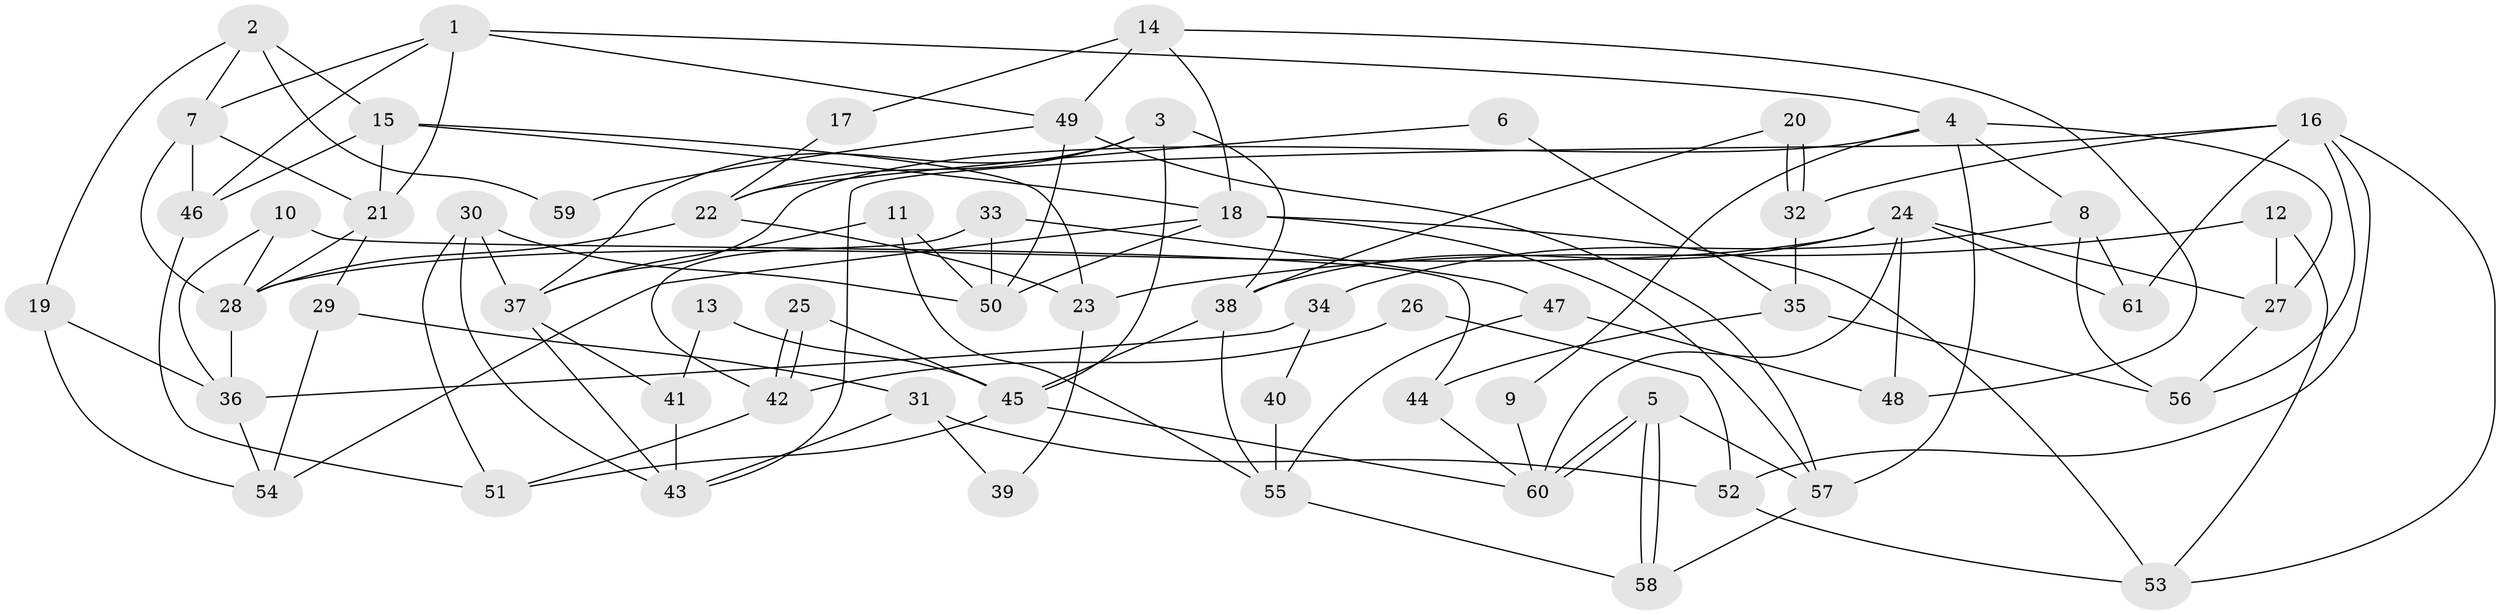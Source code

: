 // Generated by graph-tools (version 1.1) at 2025/15/03/09/25 04:15:07]
// undirected, 61 vertices, 122 edges
graph export_dot {
graph [start="1"]
  node [color=gray90,style=filled];
  1;
  2;
  3;
  4;
  5;
  6;
  7;
  8;
  9;
  10;
  11;
  12;
  13;
  14;
  15;
  16;
  17;
  18;
  19;
  20;
  21;
  22;
  23;
  24;
  25;
  26;
  27;
  28;
  29;
  30;
  31;
  32;
  33;
  34;
  35;
  36;
  37;
  38;
  39;
  40;
  41;
  42;
  43;
  44;
  45;
  46;
  47;
  48;
  49;
  50;
  51;
  52;
  53;
  54;
  55;
  56;
  57;
  58;
  59;
  60;
  61;
  1 -- 21;
  1 -- 46;
  1 -- 4;
  1 -- 7;
  1 -- 49;
  2 -- 7;
  2 -- 15;
  2 -- 19;
  2 -- 59;
  3 -- 37;
  3 -- 45;
  3 -- 22;
  3 -- 38;
  4 -- 37;
  4 -- 8;
  4 -- 9;
  4 -- 27;
  4 -- 57;
  5 -- 58;
  5 -- 58;
  5 -- 60;
  5 -- 60;
  5 -- 57;
  6 -- 22;
  6 -- 35;
  7 -- 28;
  7 -- 21;
  7 -- 46;
  8 -- 61;
  8 -- 34;
  8 -- 56;
  9 -- 60;
  10 -- 28;
  10 -- 36;
  10 -- 44;
  11 -- 50;
  11 -- 55;
  11 -- 37;
  12 -- 27;
  12 -- 53;
  12 -- 23;
  13 -- 41;
  13 -- 45;
  14 -- 49;
  14 -- 18;
  14 -- 17;
  14 -- 48;
  15 -- 21;
  15 -- 18;
  15 -- 23;
  15 -- 46;
  16 -- 32;
  16 -- 56;
  16 -- 43;
  16 -- 52;
  16 -- 53;
  16 -- 61;
  17 -- 22;
  18 -- 57;
  18 -- 53;
  18 -- 50;
  18 -- 54;
  19 -- 36;
  19 -- 54;
  20 -- 32;
  20 -- 32;
  20 -- 38;
  21 -- 28;
  21 -- 29;
  22 -- 23;
  22 -- 28;
  23 -- 39;
  24 -- 60;
  24 -- 38;
  24 -- 27;
  24 -- 28;
  24 -- 48;
  24 -- 61;
  25 -- 42;
  25 -- 42;
  25 -- 45;
  26 -- 52;
  26 -- 42;
  27 -- 56;
  28 -- 36;
  29 -- 54;
  29 -- 31;
  30 -- 50;
  30 -- 43;
  30 -- 37;
  30 -- 51;
  31 -- 43;
  31 -- 39;
  31 -- 52;
  32 -- 35;
  33 -- 42;
  33 -- 50;
  33 -- 47;
  34 -- 36;
  34 -- 40;
  35 -- 44;
  35 -- 56;
  36 -- 54;
  37 -- 41;
  37 -- 43;
  38 -- 55;
  38 -- 45;
  40 -- 55;
  41 -- 43;
  42 -- 51;
  44 -- 60;
  45 -- 51;
  45 -- 60;
  46 -- 51;
  47 -- 48;
  47 -- 55;
  49 -- 57;
  49 -- 50;
  49 -- 59;
  52 -- 53;
  55 -- 58;
  57 -- 58;
}
